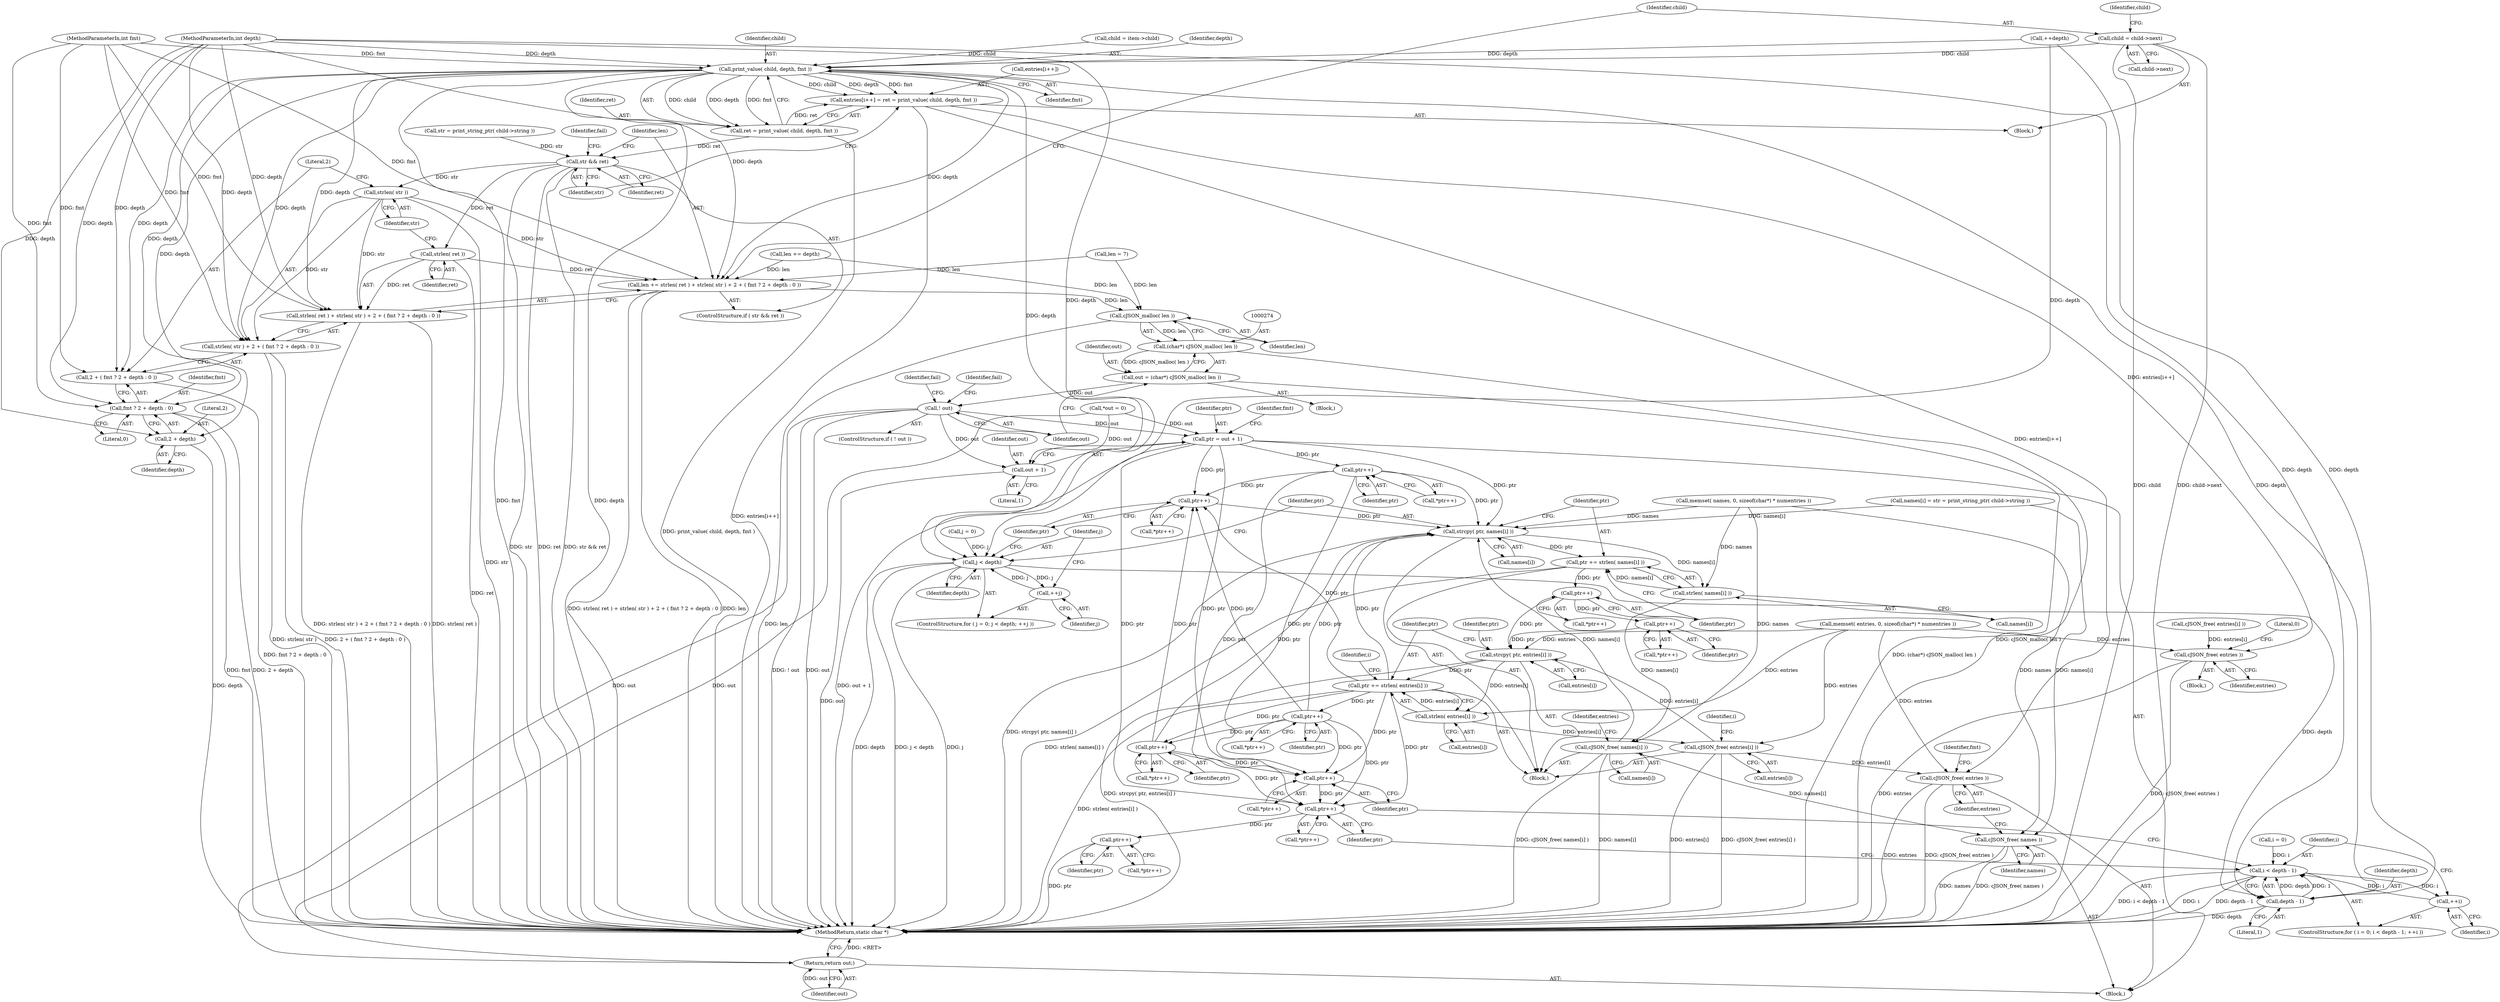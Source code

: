 digraph "1_iperf_91f2fa59e8ed80dfbf400add0164ee0e508e412a_42@pointer" {
"1000262" [label="(Call,child = child->next)"];
"1000234" [label="(Call,print_value( child, depth, fmt ))"];
"1000227" [label="(Call,entries[i++] = ret = print_value( child, depth, fmt ))"];
"1000314" [label="(Call,cJSON_free( entries ))"];
"1000430" [label="(Call,cJSON_free( entries ))"];
"1000232" [label="(Call,ret = print_value( child, depth, fmt ))"];
"1000239" [label="(Call,str && ret)"];
"1000245" [label="(Call,strlen( ret ))"];
"1000242" [label="(Call,len += strlen( ret ) + strlen( str ) + 2 + ( fmt ? 2 + depth : 0 ))"];
"1000275" [label="(Call,cJSON_malloc( len ))"];
"1000273" [label="(Call,(char*) cJSON_malloc( len ))"];
"1000271" [label="(Call,out = (char*) cJSON_malloc( len ))"];
"1000278" [label="(Call,! out)"];
"1000322" [label="(Call,ptr = out + 1)"];
"1000331" [label="(Call,ptr++)"];
"1000361" [label="(Call,ptr++)"];
"1000364" [label="(Call,strcpy( ptr, names[i] ))"];
"1000369" [label="(Call,ptr += strlen( names[i] ))"];
"1000377" [label="(Call,ptr++)"];
"1000384" [label="(Call,ptr++)"];
"1000387" [label="(Call,strcpy( ptr, entries[i] ))"];
"1000392" [label="(Call,ptr += strlen( entries[i] ))"];
"1000406" [label="(Call,ptr++)"];
"1000413" [label="(Call,ptr++)"];
"1000447" [label="(Call,ptr++)"];
"1000452" [label="(Call,ptr++)"];
"1000457" [label="(Call,ptr++)"];
"1000394" [label="(Call,strlen( entries[i] ))"];
"1000424" [label="(Call,cJSON_free( entries[i] ))"];
"1000371" [label="(Call,strlen( names[i] ))"];
"1000420" [label="(Call,cJSON_free( names[i] ))"];
"1000428" [label="(Call,cJSON_free( names ))"];
"1000324" [label="(Call,out + 1)"];
"1000460" [label="(Return,return out;)"];
"1000244" [label="(Call,strlen( ret ) + strlen( str ) + 2 + ( fmt ? 2 + depth : 0 ))"];
"1000248" [label="(Call,strlen( str ))"];
"1000247" [label="(Call,strlen( str ) + 2 + ( fmt ? 2 + depth : 0 ))"];
"1000250" [label="(Call,2 + ( fmt ? 2 + depth : 0 ))"];
"1000252" [label="(Call,fmt ? 2 + depth : 0)"];
"1000254" [label="(Call,2 + depth)"];
"1000354" [label="(Call,j < depth)"];
"1000357" [label="(Call,++j)"];
"1000440" [label="(Call,depth - 1)"];
"1000438" [label="(Call,i < depth - 1)"];
"1000443" [label="(Call,++i)"];
"1000242" [label="(Call,len += strlen( ret ) + strlen( str ) + 2 + ( fmt ? 2 + depth : 0 ))"];
"1000326" [label="(Literal,1)"];
"1000385" [label="(Identifier,ptr)"];
"1000243" [label="(Identifier,len)"];
"1000315" [label="(Identifier,entries)"];
"1000462" [label="(MethodReturn,static char *)"];
"1000314" [label="(Call,cJSON_free( entries ))"];
"1000362" [label="(Identifier,ptr)"];
"1000257" [label="(Literal,0)"];
"1000232" [label="(Call,ret = print_value( child, depth, fmt ))"];
"1000273" [label="(Call,(char*) cJSON_malloc( len ))"];
"1000270" [label="(Block,)"];
"1000277" [label="(ControlStructure,if ( ! out ))"];
"1000271" [label="(Call,out = (char*) cJSON_malloc( len ))"];
"1000346" [label="(Identifier,i)"];
"1000460" [label="(Return,return out;)"];
"1000211" [label="(Call,len += depth)"];
"1000441" [label="(Identifier,depth)"];
"1000217" [label="(Call,names[i] = str = print_string_ptr( child->string ))"];
"1000240" [label="(Identifier,str)"];
"1000461" [label="(Identifier,out)"];
"1000228" [label="(Call,entries[i++])"];
"1000275" [label="(Call,cJSON_malloc( len ))"];
"1000233" [label="(Identifier,ret)"];
"1000241" [label="(Identifier,ret)"];
"1000426" [label="(Identifier,entries)"];
"1000195" [label="(Call,memset( names, 0, sizeof(char*) * numentries ))"];
"1000447" [label="(Call,ptr++)"];
"1000234" [label="(Call,print_value( child, depth, fmt ))"];
"1000356" [label="(Identifier,depth)"];
"1000431" [label="(Identifier,entries)"];
"1000395" [label="(Call,entries[i])"];
"1000328" [label="(Identifier,fmt)"];
"1000236" [label="(Identifier,depth)"];
"1000456" [label="(Call,*ptr++)"];
"1000227" [label="(Call,entries[i++] = ret = print_value( child, depth, fmt ))"];
"1000325" [label="(Identifier,out)"];
"1000247" [label="(Call,strlen( str ) + 2 + ( fmt ? 2 + depth : 0 ))"];
"1000446" [label="(Call,*ptr++)"];
"1000252" [label="(Call,fmt ? 2 + depth : 0)"];
"1000331" [label="(Call,ptr++)"];
"1000371" [label="(Call,strlen( names[i] ))"];
"1000256" [label="(Identifier,depth)"];
"1000215" [label="(Identifier,child)"];
"1000248" [label="(Call,strlen( str ))"];
"1000109" [label="(MethodParameterIn,int fmt)"];
"1000458" [label="(Identifier,ptr)"];
"1000414" [label="(Identifier,ptr)"];
"1000323" [label="(Identifier,ptr)"];
"1000443" [label="(Call,++i)"];
"1000453" [label="(Identifier,ptr)"];
"1000251" [label="(Literal,2)"];
"1000120" [label="(Call,*out = 0)"];
"1000406" [label="(Call,ptr++)"];
"1000457" [label="(Call,ptr++)"];
"1000216" [label="(Block,)"];
"1000308" [label="(Call,cJSON_free( entries[i] ))"];
"1000264" [label="(Call,child->next)"];
"1000245" [label="(Call,strlen( ret ))"];
"1000452" [label="(Call,ptr++)"];
"1000433" [label="(Identifier,fmt)"];
"1000451" [label="(Call,*ptr++)"];
"1000407" [label="(Identifier,ptr)"];
"1000428" [label="(Call,cJSON_free( names ))"];
"1000244" [label="(Call,strlen( ret ) + strlen( str ) + 2 + ( fmt ? 2 + depth : 0 ))"];
"1000400" [label="(Identifier,i)"];
"1000272" [label="(Identifier,out)"];
"1000383" [label="(Call,*ptr++)"];
"1000263" [label="(Identifier,child)"];
"1000365" [label="(Identifier,ptr)"];
"1000438" [label="(Call,i < depth - 1)"];
"1000260" [label="(Identifier,fail)"];
"1000361" [label="(Call,ptr++)"];
"1000405" [label="(Call,*ptr++)"];
"1000378" [label="(Identifier,ptr)"];
"1000351" [label="(Call,j = 0)"];
"1000425" [label="(Call,entries[i])"];
"1000285" [label="(Block,)"];
"1000444" [label="(Identifier,i)"];
"1000279" [label="(Identifier,out)"];
"1000387" [label="(Call,strcpy( ptr, entries[i] ))"];
"1000250" [label="(Call,2 + ( fmt ? 2 + depth : 0 ))"];
"1000370" [label="(Identifier,ptr)"];
"1000330" [label="(Call,*ptr++)"];
"1000281" [label="(Identifier,fail)"];
"1000360" [label="(Call,*ptr++)"];
"1000372" [label="(Call,names[i])"];
"1000249" [label="(Identifier,str)"];
"1000448" [label="(Identifier,ptr)"];
"1000110" [label="(Block,)"];
"1000108" [label="(MethodParameterIn,int depth)"];
"1000354" [label="(Call,j < depth)"];
"1000393" [label="(Identifier,ptr)"];
"1000376" [label="(Call,*ptr++)"];
"1000127" [label="(Call,len = 7)"];
"1000421" [label="(Call,names[i])"];
"1000347" [label="(Block,)"];
"1000253" [label="(Identifier,fmt)"];
"1000358" [label="(Identifier,j)"];
"1000420" [label="(Call,cJSON_free( names[i] ))"];
"1000276" [label="(Identifier,len)"];
"1000317" [label="(Literal,0)"];
"1000394" [label="(Call,strlen( entries[i] ))"];
"1000262" [label="(Call,child = child->next)"];
"1000389" [label="(Call,entries[i])"];
"1000384" [label="(Call,ptr++)"];
"1000392" [label="(Call,ptr += strlen( entries[i] ))"];
"1000324" [label="(Call,out + 1)"];
"1000364" [label="(Call,strcpy( ptr, names[i] ))"];
"1000254" [label="(Call,2 + depth)"];
"1000369" [label="(Call,ptr += strlen( names[i] ))"];
"1000278" [label="(Call,! out)"];
"1000439" [label="(Identifier,i)"];
"1000388" [label="(Identifier,ptr)"];
"1000188" [label="(Call,memset( entries, 0, sizeof(char*) * numentries ))"];
"1000413" [label="(Call,ptr++)"];
"1000355" [label="(Identifier,j)"];
"1000221" [label="(Call,str = print_string_ptr( child->string ))"];
"1000246" [label="(Identifier,ret)"];
"1000424" [label="(Call,cJSON_free( entries[i] ))"];
"1000332" [label="(Identifier,ptr)"];
"1000284" [label="(Identifier,fail)"];
"1000237" [label="(Identifier,fmt)"];
"1000207" [label="(Call,++depth)"];
"1000377" [label="(Call,ptr++)"];
"1000255" [label="(Literal,2)"];
"1000429" [label="(Identifier,names)"];
"1000322" [label="(Call,ptr = out + 1)"];
"1000235" [label="(Identifier,child)"];
"1000202" [label="(Call,child = item->child)"];
"1000350" [label="(ControlStructure,for ( j = 0; j < depth; ++j ))"];
"1000238" [label="(ControlStructure,if ( str && ret ))"];
"1000434" [label="(ControlStructure,for ( i = 0; i < depth - 1; ++i ))"];
"1000430" [label="(Call,cJSON_free( entries ))"];
"1000412" [label="(Call,*ptr++)"];
"1000440" [label="(Call,depth - 1)"];
"1000357" [label="(Call,++j)"];
"1000442" [label="(Literal,1)"];
"1000435" [label="(Call,i = 0)"];
"1000239" [label="(Call,str && ret)"];
"1000366" [label="(Call,names[i])"];
"1000262" -> "1000216"  [label="AST: "];
"1000262" -> "1000264"  [label="CFG: "];
"1000263" -> "1000262"  [label="AST: "];
"1000264" -> "1000262"  [label="AST: "];
"1000215" -> "1000262"  [label="CFG: "];
"1000262" -> "1000462"  [label="DDG: child"];
"1000262" -> "1000462"  [label="DDG: child->next"];
"1000262" -> "1000234"  [label="DDG: child"];
"1000234" -> "1000232"  [label="AST: "];
"1000234" -> "1000237"  [label="CFG: "];
"1000235" -> "1000234"  [label="AST: "];
"1000236" -> "1000234"  [label="AST: "];
"1000237" -> "1000234"  [label="AST: "];
"1000232" -> "1000234"  [label="CFG: "];
"1000234" -> "1000462"  [label="DDG: fmt"];
"1000234" -> "1000462"  [label="DDG: depth"];
"1000234" -> "1000227"  [label="DDG: child"];
"1000234" -> "1000227"  [label="DDG: depth"];
"1000234" -> "1000227"  [label="DDG: fmt"];
"1000234" -> "1000232"  [label="DDG: child"];
"1000234" -> "1000232"  [label="DDG: depth"];
"1000234" -> "1000232"  [label="DDG: fmt"];
"1000202" -> "1000234"  [label="DDG: child"];
"1000207" -> "1000234"  [label="DDG: depth"];
"1000108" -> "1000234"  [label="DDG: depth"];
"1000109" -> "1000234"  [label="DDG: fmt"];
"1000234" -> "1000242"  [label="DDG: depth"];
"1000234" -> "1000244"  [label="DDG: depth"];
"1000234" -> "1000247"  [label="DDG: depth"];
"1000234" -> "1000250"  [label="DDG: depth"];
"1000234" -> "1000252"  [label="DDG: depth"];
"1000234" -> "1000254"  [label="DDG: depth"];
"1000234" -> "1000354"  [label="DDG: depth"];
"1000234" -> "1000440"  [label="DDG: depth"];
"1000227" -> "1000216"  [label="AST: "];
"1000227" -> "1000232"  [label="CFG: "];
"1000228" -> "1000227"  [label="AST: "];
"1000232" -> "1000227"  [label="AST: "];
"1000240" -> "1000227"  [label="CFG: "];
"1000227" -> "1000462"  [label="DDG: entries[i++]"];
"1000232" -> "1000227"  [label="DDG: ret"];
"1000227" -> "1000314"  [label="DDG: entries[i++]"];
"1000227" -> "1000430"  [label="DDG: entries[i++]"];
"1000314" -> "1000285"  [label="AST: "];
"1000314" -> "1000315"  [label="CFG: "];
"1000315" -> "1000314"  [label="AST: "];
"1000317" -> "1000314"  [label="CFG: "];
"1000314" -> "1000462"  [label="DDG: entries"];
"1000314" -> "1000462"  [label="DDG: cJSON_free( entries )"];
"1000308" -> "1000314"  [label="DDG: entries[i]"];
"1000188" -> "1000314"  [label="DDG: entries"];
"1000430" -> "1000110"  [label="AST: "];
"1000430" -> "1000431"  [label="CFG: "];
"1000431" -> "1000430"  [label="AST: "];
"1000433" -> "1000430"  [label="CFG: "];
"1000430" -> "1000462"  [label="DDG: entries"];
"1000430" -> "1000462"  [label="DDG: cJSON_free( entries )"];
"1000424" -> "1000430"  [label="DDG: entries[i]"];
"1000188" -> "1000430"  [label="DDG: entries"];
"1000233" -> "1000232"  [label="AST: "];
"1000232" -> "1000462"  [label="DDG: print_value( child, depth, fmt )"];
"1000232" -> "1000239"  [label="DDG: ret"];
"1000239" -> "1000238"  [label="AST: "];
"1000239" -> "1000240"  [label="CFG: "];
"1000239" -> "1000241"  [label="CFG: "];
"1000240" -> "1000239"  [label="AST: "];
"1000241" -> "1000239"  [label="AST: "];
"1000243" -> "1000239"  [label="CFG: "];
"1000260" -> "1000239"  [label="CFG: "];
"1000239" -> "1000462"  [label="DDG: str && ret"];
"1000239" -> "1000462"  [label="DDG: str"];
"1000239" -> "1000462"  [label="DDG: ret"];
"1000221" -> "1000239"  [label="DDG: str"];
"1000239" -> "1000245"  [label="DDG: ret"];
"1000239" -> "1000248"  [label="DDG: str"];
"1000245" -> "1000244"  [label="AST: "];
"1000245" -> "1000246"  [label="CFG: "];
"1000246" -> "1000245"  [label="AST: "];
"1000249" -> "1000245"  [label="CFG: "];
"1000245" -> "1000462"  [label="DDG: ret"];
"1000245" -> "1000242"  [label="DDG: ret"];
"1000245" -> "1000244"  [label="DDG: ret"];
"1000242" -> "1000238"  [label="AST: "];
"1000242" -> "1000244"  [label="CFG: "];
"1000243" -> "1000242"  [label="AST: "];
"1000244" -> "1000242"  [label="AST: "];
"1000263" -> "1000242"  [label="CFG: "];
"1000242" -> "1000462"  [label="DDG: strlen( ret ) + strlen( str ) + 2 + ( fmt ? 2 + depth : 0 )"];
"1000242" -> "1000462"  [label="DDG: len"];
"1000248" -> "1000242"  [label="DDG: str"];
"1000109" -> "1000242"  [label="DDG: fmt"];
"1000108" -> "1000242"  [label="DDG: depth"];
"1000211" -> "1000242"  [label="DDG: len"];
"1000127" -> "1000242"  [label="DDG: len"];
"1000242" -> "1000275"  [label="DDG: len"];
"1000275" -> "1000273"  [label="AST: "];
"1000275" -> "1000276"  [label="CFG: "];
"1000276" -> "1000275"  [label="AST: "];
"1000273" -> "1000275"  [label="CFG: "];
"1000275" -> "1000462"  [label="DDG: len"];
"1000275" -> "1000273"  [label="DDG: len"];
"1000211" -> "1000275"  [label="DDG: len"];
"1000127" -> "1000275"  [label="DDG: len"];
"1000273" -> "1000271"  [label="AST: "];
"1000274" -> "1000273"  [label="AST: "];
"1000271" -> "1000273"  [label="CFG: "];
"1000273" -> "1000462"  [label="DDG: cJSON_malloc( len )"];
"1000273" -> "1000271"  [label="DDG: cJSON_malloc( len )"];
"1000271" -> "1000270"  [label="AST: "];
"1000272" -> "1000271"  [label="AST: "];
"1000279" -> "1000271"  [label="CFG: "];
"1000271" -> "1000462"  [label="DDG: (char*) cJSON_malloc( len )"];
"1000271" -> "1000278"  [label="DDG: out"];
"1000278" -> "1000277"  [label="AST: "];
"1000278" -> "1000279"  [label="CFG: "];
"1000279" -> "1000278"  [label="AST: "];
"1000281" -> "1000278"  [label="CFG: "];
"1000284" -> "1000278"  [label="CFG: "];
"1000278" -> "1000462"  [label="DDG: ! out"];
"1000278" -> "1000462"  [label="DDG: out"];
"1000278" -> "1000322"  [label="DDG: out"];
"1000278" -> "1000324"  [label="DDG: out"];
"1000278" -> "1000460"  [label="DDG: out"];
"1000322" -> "1000110"  [label="AST: "];
"1000322" -> "1000324"  [label="CFG: "];
"1000323" -> "1000322"  [label="AST: "];
"1000324" -> "1000322"  [label="AST: "];
"1000328" -> "1000322"  [label="CFG: "];
"1000322" -> "1000462"  [label="DDG: out + 1"];
"1000120" -> "1000322"  [label="DDG: out"];
"1000322" -> "1000331"  [label="DDG: ptr"];
"1000322" -> "1000361"  [label="DDG: ptr"];
"1000322" -> "1000364"  [label="DDG: ptr"];
"1000322" -> "1000447"  [label="DDG: ptr"];
"1000322" -> "1000452"  [label="DDG: ptr"];
"1000331" -> "1000330"  [label="AST: "];
"1000331" -> "1000332"  [label="CFG: "];
"1000332" -> "1000331"  [label="AST: "];
"1000330" -> "1000331"  [label="CFG: "];
"1000331" -> "1000361"  [label="DDG: ptr"];
"1000331" -> "1000364"  [label="DDG: ptr"];
"1000331" -> "1000447"  [label="DDG: ptr"];
"1000331" -> "1000452"  [label="DDG: ptr"];
"1000361" -> "1000360"  [label="AST: "];
"1000361" -> "1000362"  [label="CFG: "];
"1000362" -> "1000361"  [label="AST: "];
"1000360" -> "1000361"  [label="CFG: "];
"1000406" -> "1000361"  [label="DDG: ptr"];
"1000413" -> "1000361"  [label="DDG: ptr"];
"1000392" -> "1000361"  [label="DDG: ptr"];
"1000361" -> "1000364"  [label="DDG: ptr"];
"1000364" -> "1000347"  [label="AST: "];
"1000364" -> "1000366"  [label="CFG: "];
"1000365" -> "1000364"  [label="AST: "];
"1000366" -> "1000364"  [label="AST: "];
"1000370" -> "1000364"  [label="CFG: "];
"1000364" -> "1000462"  [label="DDG: strcpy( ptr, names[i] )"];
"1000406" -> "1000364"  [label="DDG: ptr"];
"1000413" -> "1000364"  [label="DDG: ptr"];
"1000392" -> "1000364"  [label="DDG: ptr"];
"1000217" -> "1000364"  [label="DDG: names[i]"];
"1000420" -> "1000364"  [label="DDG: names[i]"];
"1000195" -> "1000364"  [label="DDG: names"];
"1000364" -> "1000369"  [label="DDG: ptr"];
"1000364" -> "1000371"  [label="DDG: names[i]"];
"1000369" -> "1000347"  [label="AST: "];
"1000369" -> "1000371"  [label="CFG: "];
"1000370" -> "1000369"  [label="AST: "];
"1000371" -> "1000369"  [label="AST: "];
"1000378" -> "1000369"  [label="CFG: "];
"1000369" -> "1000462"  [label="DDG: strlen( names[i] )"];
"1000371" -> "1000369"  [label="DDG: names[i]"];
"1000369" -> "1000377"  [label="DDG: ptr"];
"1000377" -> "1000376"  [label="AST: "];
"1000377" -> "1000378"  [label="CFG: "];
"1000378" -> "1000377"  [label="AST: "];
"1000376" -> "1000377"  [label="CFG: "];
"1000377" -> "1000384"  [label="DDG: ptr"];
"1000377" -> "1000387"  [label="DDG: ptr"];
"1000384" -> "1000383"  [label="AST: "];
"1000384" -> "1000385"  [label="CFG: "];
"1000385" -> "1000384"  [label="AST: "];
"1000383" -> "1000384"  [label="CFG: "];
"1000384" -> "1000387"  [label="DDG: ptr"];
"1000387" -> "1000347"  [label="AST: "];
"1000387" -> "1000389"  [label="CFG: "];
"1000388" -> "1000387"  [label="AST: "];
"1000389" -> "1000387"  [label="AST: "];
"1000393" -> "1000387"  [label="CFG: "];
"1000387" -> "1000462"  [label="DDG: strcpy( ptr, entries[i] )"];
"1000188" -> "1000387"  [label="DDG: entries"];
"1000424" -> "1000387"  [label="DDG: entries[i]"];
"1000387" -> "1000392"  [label="DDG: ptr"];
"1000387" -> "1000394"  [label="DDG: entries[i]"];
"1000392" -> "1000347"  [label="AST: "];
"1000392" -> "1000394"  [label="CFG: "];
"1000393" -> "1000392"  [label="AST: "];
"1000394" -> "1000392"  [label="AST: "];
"1000400" -> "1000392"  [label="CFG: "];
"1000392" -> "1000462"  [label="DDG: strlen( entries[i] )"];
"1000394" -> "1000392"  [label="DDG: entries[i]"];
"1000392" -> "1000406"  [label="DDG: ptr"];
"1000392" -> "1000413"  [label="DDG: ptr"];
"1000392" -> "1000447"  [label="DDG: ptr"];
"1000392" -> "1000452"  [label="DDG: ptr"];
"1000406" -> "1000405"  [label="AST: "];
"1000406" -> "1000407"  [label="CFG: "];
"1000407" -> "1000406"  [label="AST: "];
"1000405" -> "1000406"  [label="CFG: "];
"1000406" -> "1000413"  [label="DDG: ptr"];
"1000406" -> "1000447"  [label="DDG: ptr"];
"1000406" -> "1000452"  [label="DDG: ptr"];
"1000413" -> "1000412"  [label="AST: "];
"1000413" -> "1000414"  [label="CFG: "];
"1000414" -> "1000413"  [label="AST: "];
"1000412" -> "1000413"  [label="CFG: "];
"1000413" -> "1000447"  [label="DDG: ptr"];
"1000413" -> "1000452"  [label="DDG: ptr"];
"1000447" -> "1000446"  [label="AST: "];
"1000447" -> "1000448"  [label="CFG: "];
"1000448" -> "1000447"  [label="AST: "];
"1000446" -> "1000447"  [label="CFG: "];
"1000447" -> "1000452"  [label="DDG: ptr"];
"1000452" -> "1000451"  [label="AST: "];
"1000452" -> "1000453"  [label="CFG: "];
"1000453" -> "1000452"  [label="AST: "];
"1000451" -> "1000452"  [label="CFG: "];
"1000452" -> "1000457"  [label="DDG: ptr"];
"1000457" -> "1000456"  [label="AST: "];
"1000457" -> "1000458"  [label="CFG: "];
"1000458" -> "1000457"  [label="AST: "];
"1000456" -> "1000457"  [label="CFG: "];
"1000457" -> "1000462"  [label="DDG: ptr"];
"1000394" -> "1000395"  [label="CFG: "];
"1000395" -> "1000394"  [label="AST: "];
"1000188" -> "1000394"  [label="DDG: entries"];
"1000394" -> "1000424"  [label="DDG: entries[i]"];
"1000424" -> "1000347"  [label="AST: "];
"1000424" -> "1000425"  [label="CFG: "];
"1000425" -> "1000424"  [label="AST: "];
"1000346" -> "1000424"  [label="CFG: "];
"1000424" -> "1000462"  [label="DDG: entries[i]"];
"1000424" -> "1000462"  [label="DDG: cJSON_free( entries[i] )"];
"1000188" -> "1000424"  [label="DDG: entries"];
"1000371" -> "1000372"  [label="CFG: "];
"1000372" -> "1000371"  [label="AST: "];
"1000195" -> "1000371"  [label="DDG: names"];
"1000371" -> "1000420"  [label="DDG: names[i]"];
"1000420" -> "1000347"  [label="AST: "];
"1000420" -> "1000421"  [label="CFG: "];
"1000421" -> "1000420"  [label="AST: "];
"1000426" -> "1000420"  [label="CFG: "];
"1000420" -> "1000462"  [label="DDG: cJSON_free( names[i] )"];
"1000420" -> "1000462"  [label="DDG: names[i]"];
"1000195" -> "1000420"  [label="DDG: names"];
"1000420" -> "1000428"  [label="DDG: names[i]"];
"1000428" -> "1000110"  [label="AST: "];
"1000428" -> "1000429"  [label="CFG: "];
"1000429" -> "1000428"  [label="AST: "];
"1000431" -> "1000428"  [label="CFG: "];
"1000428" -> "1000462"  [label="DDG: cJSON_free( names )"];
"1000428" -> "1000462"  [label="DDG: names"];
"1000217" -> "1000428"  [label="DDG: names[i]"];
"1000195" -> "1000428"  [label="DDG: names"];
"1000324" -> "1000326"  [label="CFG: "];
"1000325" -> "1000324"  [label="AST: "];
"1000326" -> "1000324"  [label="AST: "];
"1000324" -> "1000462"  [label="DDG: out"];
"1000120" -> "1000324"  [label="DDG: out"];
"1000460" -> "1000110"  [label="AST: "];
"1000460" -> "1000461"  [label="CFG: "];
"1000461" -> "1000460"  [label="AST: "];
"1000462" -> "1000460"  [label="CFG: "];
"1000460" -> "1000462"  [label="DDG: <RET>"];
"1000461" -> "1000460"  [label="DDG: out"];
"1000120" -> "1000460"  [label="DDG: out"];
"1000244" -> "1000247"  [label="CFG: "];
"1000247" -> "1000244"  [label="AST: "];
"1000244" -> "1000462"  [label="DDG: strlen( ret )"];
"1000244" -> "1000462"  [label="DDG: strlen( str ) + 2 + ( fmt ? 2 + depth : 0 )"];
"1000248" -> "1000244"  [label="DDG: str"];
"1000109" -> "1000244"  [label="DDG: fmt"];
"1000108" -> "1000244"  [label="DDG: depth"];
"1000248" -> "1000247"  [label="AST: "];
"1000248" -> "1000249"  [label="CFG: "];
"1000249" -> "1000248"  [label="AST: "];
"1000251" -> "1000248"  [label="CFG: "];
"1000248" -> "1000462"  [label="DDG: str"];
"1000248" -> "1000247"  [label="DDG: str"];
"1000247" -> "1000250"  [label="CFG: "];
"1000250" -> "1000247"  [label="AST: "];
"1000247" -> "1000462"  [label="DDG: strlen( str )"];
"1000247" -> "1000462"  [label="DDG: 2 + ( fmt ? 2 + depth : 0 )"];
"1000109" -> "1000247"  [label="DDG: fmt"];
"1000108" -> "1000247"  [label="DDG: depth"];
"1000250" -> "1000252"  [label="CFG: "];
"1000251" -> "1000250"  [label="AST: "];
"1000252" -> "1000250"  [label="AST: "];
"1000250" -> "1000462"  [label="DDG: fmt ? 2 + depth : 0"];
"1000109" -> "1000250"  [label="DDG: fmt"];
"1000108" -> "1000250"  [label="DDG: depth"];
"1000252" -> "1000254"  [label="CFG: "];
"1000252" -> "1000257"  [label="CFG: "];
"1000253" -> "1000252"  [label="AST: "];
"1000254" -> "1000252"  [label="AST: "];
"1000257" -> "1000252"  [label="AST: "];
"1000252" -> "1000462"  [label="DDG: fmt"];
"1000252" -> "1000462"  [label="DDG: 2 + depth"];
"1000109" -> "1000252"  [label="DDG: fmt"];
"1000108" -> "1000252"  [label="DDG: depth"];
"1000254" -> "1000256"  [label="CFG: "];
"1000255" -> "1000254"  [label="AST: "];
"1000256" -> "1000254"  [label="AST: "];
"1000254" -> "1000462"  [label="DDG: depth"];
"1000108" -> "1000254"  [label="DDG: depth"];
"1000354" -> "1000350"  [label="AST: "];
"1000354" -> "1000356"  [label="CFG: "];
"1000355" -> "1000354"  [label="AST: "];
"1000356" -> "1000354"  [label="AST: "];
"1000362" -> "1000354"  [label="CFG: "];
"1000365" -> "1000354"  [label="CFG: "];
"1000354" -> "1000462"  [label="DDG: depth"];
"1000354" -> "1000462"  [label="DDG: j < depth"];
"1000354" -> "1000462"  [label="DDG: j"];
"1000357" -> "1000354"  [label="DDG: j"];
"1000351" -> "1000354"  [label="DDG: j"];
"1000207" -> "1000354"  [label="DDG: depth"];
"1000108" -> "1000354"  [label="DDG: depth"];
"1000354" -> "1000357"  [label="DDG: j"];
"1000354" -> "1000440"  [label="DDG: depth"];
"1000357" -> "1000350"  [label="AST: "];
"1000357" -> "1000358"  [label="CFG: "];
"1000358" -> "1000357"  [label="AST: "];
"1000355" -> "1000357"  [label="CFG: "];
"1000440" -> "1000438"  [label="AST: "];
"1000440" -> "1000442"  [label="CFG: "];
"1000441" -> "1000440"  [label="AST: "];
"1000442" -> "1000440"  [label="AST: "];
"1000438" -> "1000440"  [label="CFG: "];
"1000440" -> "1000462"  [label="DDG: depth"];
"1000440" -> "1000438"  [label="DDG: depth"];
"1000440" -> "1000438"  [label="DDG: 1"];
"1000207" -> "1000440"  [label="DDG: depth"];
"1000108" -> "1000440"  [label="DDG: depth"];
"1000438" -> "1000434"  [label="AST: "];
"1000439" -> "1000438"  [label="AST: "];
"1000448" -> "1000438"  [label="CFG: "];
"1000453" -> "1000438"  [label="CFG: "];
"1000438" -> "1000462"  [label="DDG: depth - 1"];
"1000438" -> "1000462"  [label="DDG: i < depth - 1"];
"1000438" -> "1000462"  [label="DDG: i"];
"1000435" -> "1000438"  [label="DDG: i"];
"1000443" -> "1000438"  [label="DDG: i"];
"1000438" -> "1000443"  [label="DDG: i"];
"1000443" -> "1000434"  [label="AST: "];
"1000443" -> "1000444"  [label="CFG: "];
"1000444" -> "1000443"  [label="AST: "];
"1000439" -> "1000443"  [label="CFG: "];
}
